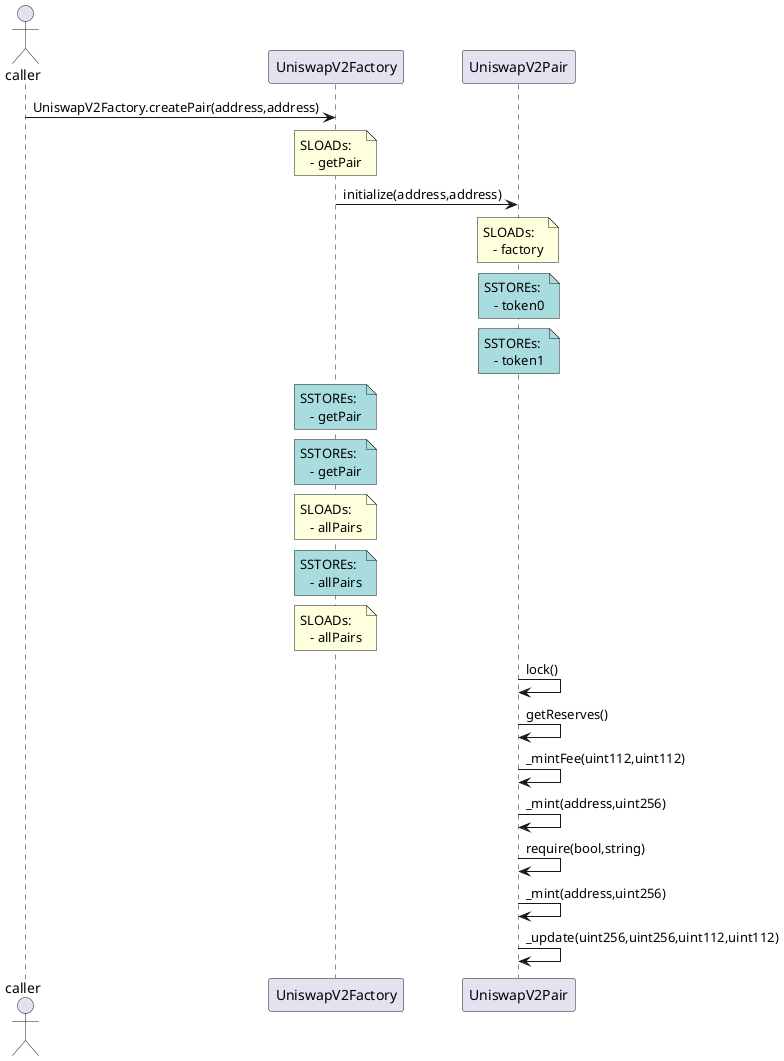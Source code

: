 @startuml
actor caller 
caller -> UniswapV2Factory: UniswapV2Factory.createPair(address,address)
note over UniswapV2Factory: SLOADs: \n   - getPair 
UniswapV2Factory -> UniswapV2Pair: initialize(address,address)
note over UniswapV2Pair: SLOADs: \n   - factory 
note over UniswapV2Pair #A9DCDF: SSTOREs: \n   - token0 
note over UniswapV2Pair #A9DCDF: SSTOREs: \n   - token1 
note over UniswapV2Factory #A9DCDF: SSTOREs: \n   - getPair 
note over UniswapV2Factory #A9DCDF: SSTOREs: \n   - getPair
note over UniswapV2Factory: SLOADs: \n   - allPairs 
note over UniswapV2Factory #A9DCDF: SSTOREs: \n   - allPairs
note over UniswapV2Factory: SLOADs: \n   - allPairs 
 UniswapV2Pair -> UniswapV2Pair: lock() 
 UniswapV2Pair -> UniswapV2Pair: getReserves() 
 UniswapV2Pair -> UniswapV2Pair: _mintFee(uint112,uint112) 
 UniswapV2Pair -> UniswapV2Pair: _mint(address,uint256) 
 UniswapV2Pair -> UniswapV2Pair: require(bool,string) 
 UniswapV2Pair -> UniswapV2Pair: _mint(address,uint256) 
 UniswapV2Pair -> UniswapV2Pair: _update(uint256,uint256,uint112,uint112)
@enduml